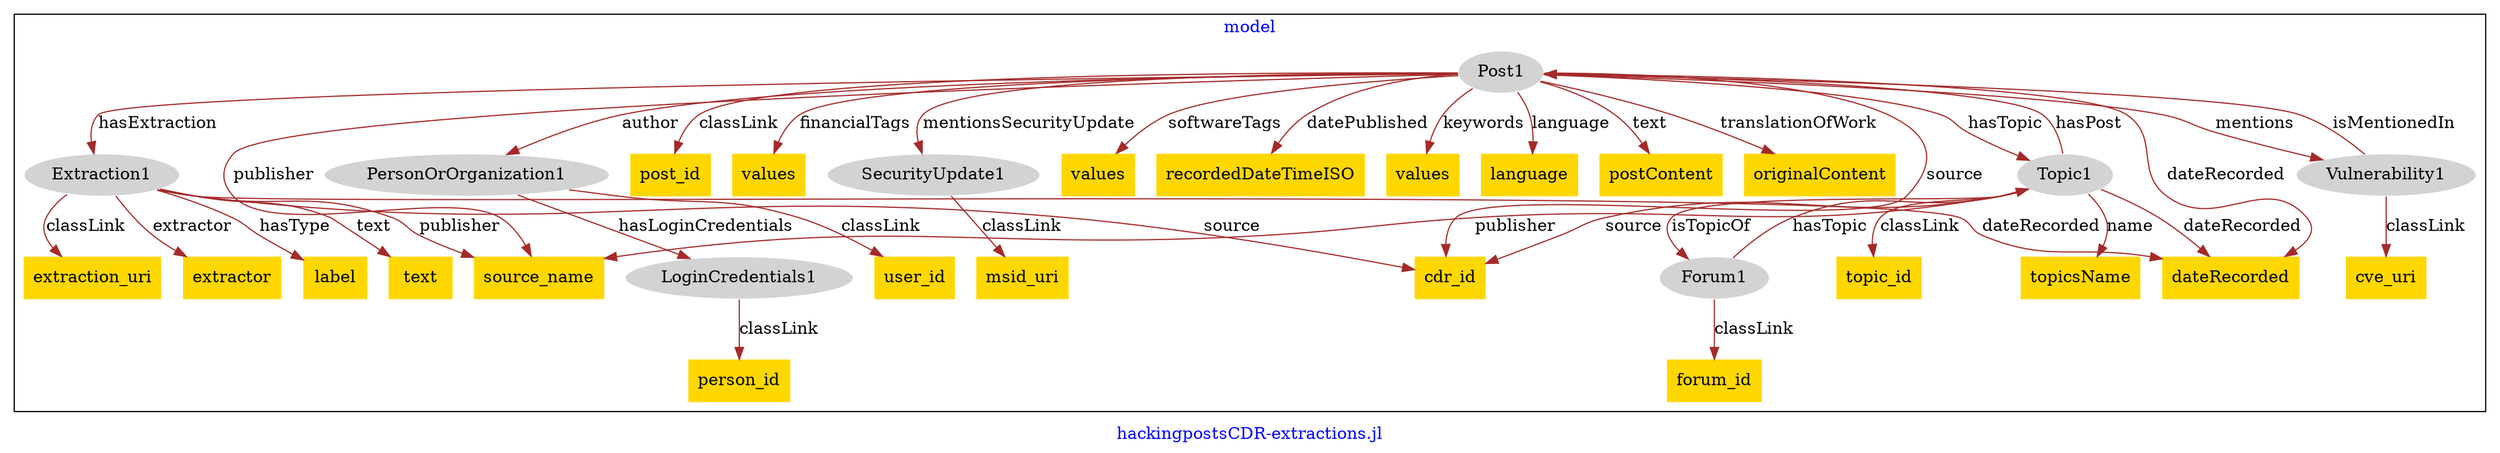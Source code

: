 digraph n0 {
fontcolor="blue"
remincross="true"
label="hackingpostsCDR-extractions.jl"
subgraph cluster {
label="model"
n2[style="filled",color="white",fillcolor="lightgray",label="Extraction1"];
n3[shape="plaintext",style="filled",fillcolor="gold",label="extraction_uri"];
n4[shape="plaintext",style="filled",fillcolor="gold",label="extractor"];
n5[shape="plaintext",style="filled",fillcolor="gold",label="label"];
n6[shape="plaintext",style="filled",fillcolor="gold",label="source_name"];
n7[shape="plaintext",style="filled",fillcolor="gold",label="text"];
n8[style="filled",color="white",fillcolor="lightgray",label="Forum1"];
n9[shape="plaintext",style="filled",fillcolor="gold",label="forum_id"];
n10[style="filled",color="white",fillcolor="lightgray",label="LoginCredentials1"];
n11[shape="plaintext",style="filled",fillcolor="gold",label="person_id"];
n12[style="filled",color="white",fillcolor="lightgray",label="PersonOrOrganization1"];
n13[shape="plaintext",style="filled",fillcolor="gold",label="user_id"];
n14[style="filled",color="white",fillcolor="lightgray",label="Post1"];
n15[shape="plaintext",style="filled",fillcolor="gold",label="post_id"];
n16[shape="plaintext",style="filled",fillcolor="gold",label="values"];
n17[style="filled",color="white",fillcolor="lightgray",label="SecurityUpdate1"];
n18[shape="plaintext",style="filled",fillcolor="gold",label="values"];
n19[shape="plaintext",style="filled",fillcolor="gold",label="recordedDateTimeISO"];
n20[shape="plaintext",style="filled",fillcolor="gold",label="values"];
n21[shape="plaintext",style="filled",fillcolor="gold",label="language"];
n22[shape="plaintext",style="filled",fillcolor="gold",label="postContent"];
n23[shape="plaintext",style="filled",fillcolor="gold",label="originalContent"];
n24[shape="plaintext",style="filled",fillcolor="gold",label="msid_uri"];
n25[style="filled",color="white",fillcolor="lightgray",label="Topic1"];
n26[shape="plaintext",style="filled",fillcolor="gold",label="topic_id"];
n27[shape="plaintext",style="filled",fillcolor="gold",label="topicsName"];
n28[style="filled",color="white",fillcolor="lightgray",label="Vulnerability1"];
n29[shape="plaintext",style="filled",fillcolor="gold",label="cve_uri"];
n30[shape="plaintext",style="filled",fillcolor="gold",label="cdr_id"];
n31[shape="plaintext",style="filled",fillcolor="gold",label="dateRecorded"];
}
n2 -> n3[color="brown",fontcolor="black",label="classLink"]
n2 -> n4[color="brown",fontcolor="black",label="extractor"]
n2 -> n5[color="brown",fontcolor="black",label="hasType"]
n2 -> n6[color="brown",fontcolor="black",label="publisher"]
n2 -> n7[color="brown",fontcolor="black",label="text"]
n8 -> n9[color="brown",fontcolor="black",label="classLink"]
n10 -> n11[color="brown",fontcolor="black",label="classLink"]
n12 -> n13[color="brown",fontcolor="black",label="classLink"]
n14 -> n15[color="brown",fontcolor="black",label="classLink"]
n14 -> n16[color="brown",fontcolor="black",label="financialTags"]
n14 -> n17[color="brown",fontcolor="black",label="mentionsSecurityUpdate"]
n14 -> n18[color="brown",fontcolor="black",label="softwareTags"]
n14 -> n19[color="brown",fontcolor="black",label="datePublished"]
n14 -> n20[color="brown",fontcolor="black",label="keywords"]
n14 -> n21[color="brown",fontcolor="black",label="language"]
n14 -> n22[color="brown",fontcolor="black",label="text"]
n14 -> n23[color="brown",fontcolor="black",label="translationOfWork"]
n17 -> n24[color="brown",fontcolor="black",label="classLink"]
n25 -> n26[color="brown",fontcolor="black",label="classLink"]
n25 -> n27[color="brown",fontcolor="black",label="name"]
n25 -> n6[color="brown",fontcolor="black",label="publisher"]
n28 -> n29[color="brown",fontcolor="black",label="classLink"]
n14 -> n25[color="brown",fontcolor="black",label="hasTopic"]
n25 -> n30[color="brown",fontcolor="black",label="source"]
n14 -> n12[color="brown",fontcolor="black",label="author"]
n2 -> n30[color="brown",fontcolor="black",label="source"]
n28 -> n14[color="brown",fontcolor="black",label="isMentionedIn"]
n14 -> n30[color="brown",fontcolor="black",label="source"]
n14 -> n31[color="brown",fontcolor="black",label="dateRecorded"]
n14 -> n28[color="brown",fontcolor="black",label="mentions"]
n12 -> n10[color="brown",fontcolor="black",label="hasLoginCredentials"]
n25 -> n31[color="brown",fontcolor="black",label="dateRecorded"]
n25 -> n14[color="brown",fontcolor="black",label="hasPost"]
n25 -> n8[color="brown",fontcolor="black",label="isTopicOf"]
n8 -> n25[color="brown",fontcolor="black",label="hasTopic"]
n14 -> n2[color="brown",fontcolor="black",label="hasExtraction"]
n2 -> n31[color="brown",fontcolor="black",label="dateRecorded"]
n14 -> n6[color="brown",fontcolor="black",label="publisher"]
}
